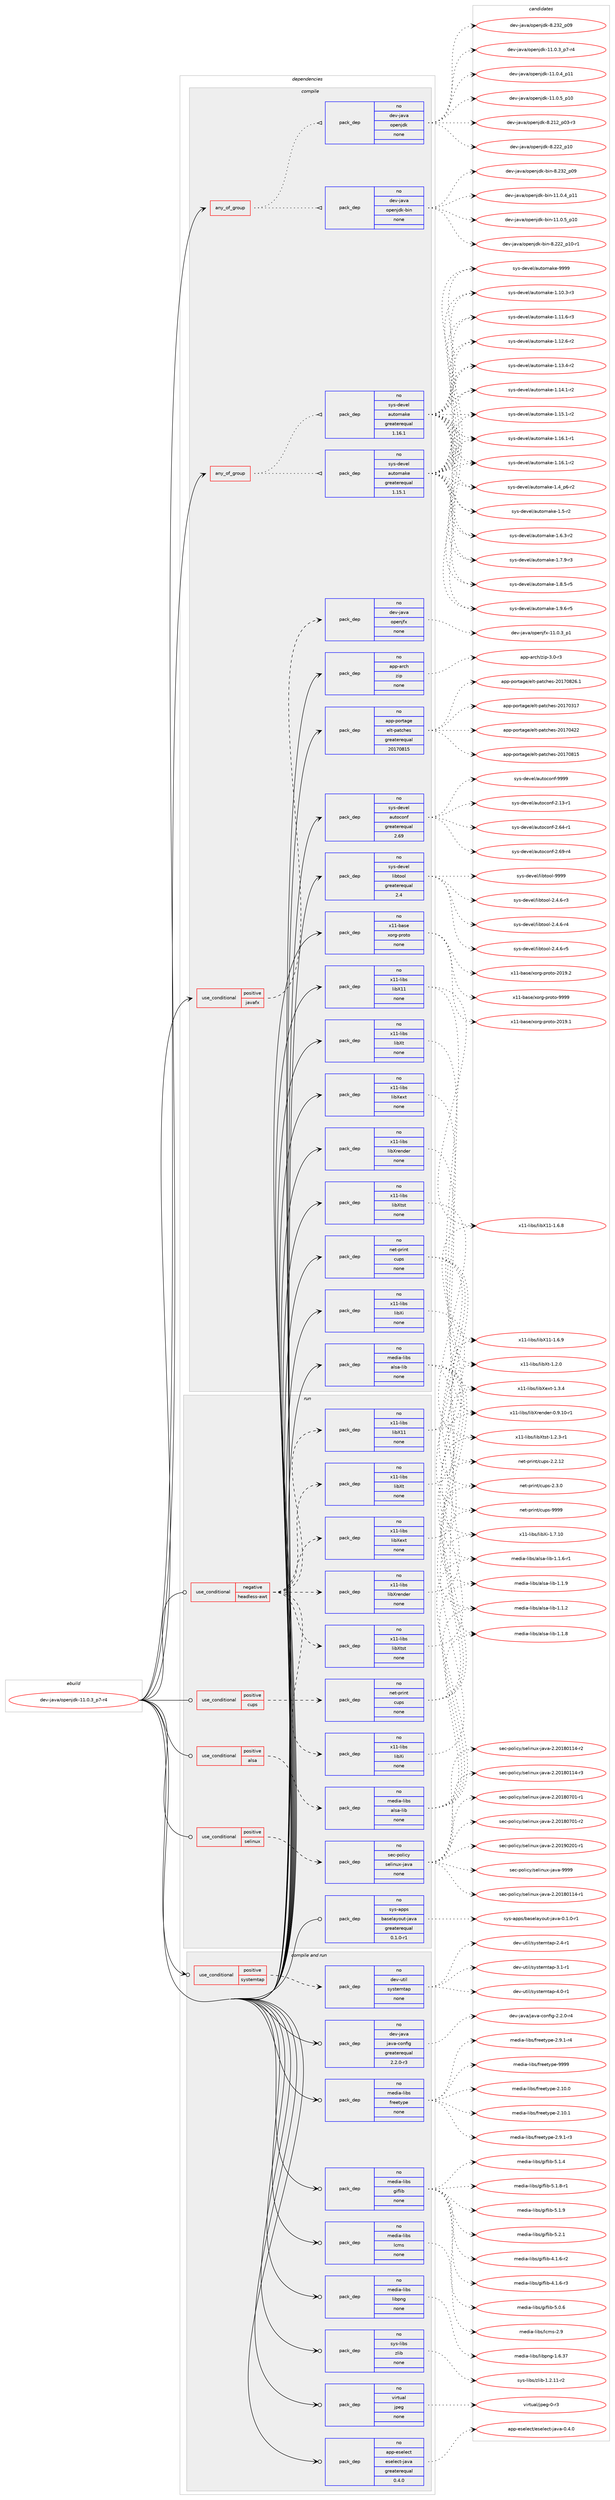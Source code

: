 digraph prolog {

# *************
# Graph options
# *************

newrank=true;
concentrate=true;
compound=true;
graph [rankdir=LR,fontname=Helvetica,fontsize=10,ranksep=1.5];#, ranksep=2.5, nodesep=0.2];
edge  [arrowhead=vee];
node  [fontname=Helvetica,fontsize=10];

# **********
# The ebuild
# **********

subgraph cluster_leftcol {
color=gray;
rank=same;
label=<<i>ebuild</i>>;
id [label="dev-java/openjdk-11.0.3_p7-r4", color=red, width=4, href="../dev-java/openjdk-11.0.3_p7-r4.svg"];
}

# ****************
# The dependencies
# ****************

subgraph cluster_midcol {
color=gray;
label=<<i>dependencies</i>>;
subgraph cluster_compile {
fillcolor="#eeeeee";
style=filled;
label=<<i>compile</i>>;
subgraph any10823 {
dependency555347 [label=<<TABLE BORDER="0" CELLBORDER="1" CELLSPACING="0" CELLPADDING="4"><TR><TD CELLPADDING="10">any_of_group</TD></TR></TABLE>>, shape=none, color=red];subgraph pack414927 {
dependency555348 [label=<<TABLE BORDER="0" CELLBORDER="1" CELLSPACING="0" CELLPADDING="4" WIDTH="220"><TR><TD ROWSPAN="6" CELLPADDING="30">pack_dep</TD></TR><TR><TD WIDTH="110">no</TD></TR><TR><TD>dev-java</TD></TR><TR><TD>openjdk-bin</TD></TR><TR><TD>none</TD></TR><TR><TD></TD></TR></TABLE>>, shape=none, color=blue];
}
dependency555347:e -> dependency555348:w [weight=20,style="dotted",arrowhead="oinv"];
subgraph pack414928 {
dependency555349 [label=<<TABLE BORDER="0" CELLBORDER="1" CELLSPACING="0" CELLPADDING="4" WIDTH="220"><TR><TD ROWSPAN="6" CELLPADDING="30">pack_dep</TD></TR><TR><TD WIDTH="110">no</TD></TR><TR><TD>dev-java</TD></TR><TR><TD>openjdk</TD></TR><TR><TD>none</TD></TR><TR><TD></TD></TR></TABLE>>, shape=none, color=blue];
}
dependency555347:e -> dependency555349:w [weight=20,style="dotted",arrowhead="oinv"];
}
id:e -> dependency555347:w [weight=20,style="solid",arrowhead="vee"];
subgraph any10824 {
dependency555350 [label=<<TABLE BORDER="0" CELLBORDER="1" CELLSPACING="0" CELLPADDING="4"><TR><TD CELLPADDING="10">any_of_group</TD></TR></TABLE>>, shape=none, color=red];subgraph pack414929 {
dependency555351 [label=<<TABLE BORDER="0" CELLBORDER="1" CELLSPACING="0" CELLPADDING="4" WIDTH="220"><TR><TD ROWSPAN="6" CELLPADDING="30">pack_dep</TD></TR><TR><TD WIDTH="110">no</TD></TR><TR><TD>sys-devel</TD></TR><TR><TD>automake</TD></TR><TR><TD>greaterequal</TD></TR><TR><TD>1.16.1</TD></TR></TABLE>>, shape=none, color=blue];
}
dependency555350:e -> dependency555351:w [weight=20,style="dotted",arrowhead="oinv"];
subgraph pack414930 {
dependency555352 [label=<<TABLE BORDER="0" CELLBORDER="1" CELLSPACING="0" CELLPADDING="4" WIDTH="220"><TR><TD ROWSPAN="6" CELLPADDING="30">pack_dep</TD></TR><TR><TD WIDTH="110">no</TD></TR><TR><TD>sys-devel</TD></TR><TR><TD>automake</TD></TR><TR><TD>greaterequal</TD></TR><TR><TD>1.15.1</TD></TR></TABLE>>, shape=none, color=blue];
}
dependency555350:e -> dependency555352:w [weight=20,style="dotted",arrowhead="oinv"];
}
id:e -> dependency555350:w [weight=20,style="solid",arrowhead="vee"];
subgraph cond129240 {
dependency555353 [label=<<TABLE BORDER="0" CELLBORDER="1" CELLSPACING="0" CELLPADDING="4"><TR><TD ROWSPAN="3" CELLPADDING="10">use_conditional</TD></TR><TR><TD>positive</TD></TR><TR><TD>javafx</TD></TR></TABLE>>, shape=none, color=red];
subgraph pack414931 {
dependency555354 [label=<<TABLE BORDER="0" CELLBORDER="1" CELLSPACING="0" CELLPADDING="4" WIDTH="220"><TR><TD ROWSPAN="6" CELLPADDING="30">pack_dep</TD></TR><TR><TD WIDTH="110">no</TD></TR><TR><TD>dev-java</TD></TR><TR><TD>openjfx</TD></TR><TR><TD>none</TD></TR><TR><TD></TD></TR></TABLE>>, shape=none, color=blue];
}
dependency555353:e -> dependency555354:w [weight=20,style="dashed",arrowhead="vee"];
}
id:e -> dependency555353:w [weight=20,style="solid",arrowhead="vee"];
subgraph pack414932 {
dependency555355 [label=<<TABLE BORDER="0" CELLBORDER="1" CELLSPACING="0" CELLPADDING="4" WIDTH="220"><TR><TD ROWSPAN="6" CELLPADDING="30">pack_dep</TD></TR><TR><TD WIDTH="110">no</TD></TR><TR><TD>app-arch</TD></TR><TR><TD>zip</TD></TR><TR><TD>none</TD></TR><TR><TD></TD></TR></TABLE>>, shape=none, color=blue];
}
id:e -> dependency555355:w [weight=20,style="solid",arrowhead="vee"];
subgraph pack414933 {
dependency555356 [label=<<TABLE BORDER="0" CELLBORDER="1" CELLSPACING="0" CELLPADDING="4" WIDTH="220"><TR><TD ROWSPAN="6" CELLPADDING="30">pack_dep</TD></TR><TR><TD WIDTH="110">no</TD></TR><TR><TD>app-portage</TD></TR><TR><TD>elt-patches</TD></TR><TR><TD>greaterequal</TD></TR><TR><TD>20170815</TD></TR></TABLE>>, shape=none, color=blue];
}
id:e -> dependency555356:w [weight=20,style="solid",arrowhead="vee"];
subgraph pack414934 {
dependency555357 [label=<<TABLE BORDER="0" CELLBORDER="1" CELLSPACING="0" CELLPADDING="4" WIDTH="220"><TR><TD ROWSPAN="6" CELLPADDING="30">pack_dep</TD></TR><TR><TD WIDTH="110">no</TD></TR><TR><TD>media-libs</TD></TR><TR><TD>alsa-lib</TD></TR><TR><TD>none</TD></TR><TR><TD></TD></TR></TABLE>>, shape=none, color=blue];
}
id:e -> dependency555357:w [weight=20,style="solid",arrowhead="vee"];
subgraph pack414935 {
dependency555358 [label=<<TABLE BORDER="0" CELLBORDER="1" CELLSPACING="0" CELLPADDING="4" WIDTH="220"><TR><TD ROWSPAN="6" CELLPADDING="30">pack_dep</TD></TR><TR><TD WIDTH="110">no</TD></TR><TR><TD>net-print</TD></TR><TR><TD>cups</TD></TR><TR><TD>none</TD></TR><TR><TD></TD></TR></TABLE>>, shape=none, color=blue];
}
id:e -> dependency555358:w [weight=20,style="solid",arrowhead="vee"];
subgraph pack414936 {
dependency555359 [label=<<TABLE BORDER="0" CELLBORDER="1" CELLSPACING="0" CELLPADDING="4" WIDTH="220"><TR><TD ROWSPAN="6" CELLPADDING="30">pack_dep</TD></TR><TR><TD WIDTH="110">no</TD></TR><TR><TD>sys-devel</TD></TR><TR><TD>autoconf</TD></TR><TR><TD>greaterequal</TD></TR><TR><TD>2.69</TD></TR></TABLE>>, shape=none, color=blue];
}
id:e -> dependency555359:w [weight=20,style="solid",arrowhead="vee"];
subgraph pack414937 {
dependency555360 [label=<<TABLE BORDER="0" CELLBORDER="1" CELLSPACING="0" CELLPADDING="4" WIDTH="220"><TR><TD ROWSPAN="6" CELLPADDING="30">pack_dep</TD></TR><TR><TD WIDTH="110">no</TD></TR><TR><TD>sys-devel</TD></TR><TR><TD>libtool</TD></TR><TR><TD>greaterequal</TD></TR><TR><TD>2.4</TD></TR></TABLE>>, shape=none, color=blue];
}
id:e -> dependency555360:w [weight=20,style="solid",arrowhead="vee"];
subgraph pack414938 {
dependency555361 [label=<<TABLE BORDER="0" CELLBORDER="1" CELLSPACING="0" CELLPADDING="4" WIDTH="220"><TR><TD ROWSPAN="6" CELLPADDING="30">pack_dep</TD></TR><TR><TD WIDTH="110">no</TD></TR><TR><TD>x11-base</TD></TR><TR><TD>xorg-proto</TD></TR><TR><TD>none</TD></TR><TR><TD></TD></TR></TABLE>>, shape=none, color=blue];
}
id:e -> dependency555361:w [weight=20,style="solid",arrowhead="vee"];
subgraph pack414939 {
dependency555362 [label=<<TABLE BORDER="0" CELLBORDER="1" CELLSPACING="0" CELLPADDING="4" WIDTH="220"><TR><TD ROWSPAN="6" CELLPADDING="30">pack_dep</TD></TR><TR><TD WIDTH="110">no</TD></TR><TR><TD>x11-libs</TD></TR><TR><TD>libX11</TD></TR><TR><TD>none</TD></TR><TR><TD></TD></TR></TABLE>>, shape=none, color=blue];
}
id:e -> dependency555362:w [weight=20,style="solid",arrowhead="vee"];
subgraph pack414940 {
dependency555363 [label=<<TABLE BORDER="0" CELLBORDER="1" CELLSPACING="0" CELLPADDING="4" WIDTH="220"><TR><TD ROWSPAN="6" CELLPADDING="30">pack_dep</TD></TR><TR><TD WIDTH="110">no</TD></TR><TR><TD>x11-libs</TD></TR><TR><TD>libXext</TD></TR><TR><TD>none</TD></TR><TR><TD></TD></TR></TABLE>>, shape=none, color=blue];
}
id:e -> dependency555363:w [weight=20,style="solid",arrowhead="vee"];
subgraph pack414941 {
dependency555364 [label=<<TABLE BORDER="0" CELLBORDER="1" CELLSPACING="0" CELLPADDING="4" WIDTH="220"><TR><TD ROWSPAN="6" CELLPADDING="30">pack_dep</TD></TR><TR><TD WIDTH="110">no</TD></TR><TR><TD>x11-libs</TD></TR><TR><TD>libXi</TD></TR><TR><TD>none</TD></TR><TR><TD></TD></TR></TABLE>>, shape=none, color=blue];
}
id:e -> dependency555364:w [weight=20,style="solid",arrowhead="vee"];
subgraph pack414942 {
dependency555365 [label=<<TABLE BORDER="0" CELLBORDER="1" CELLSPACING="0" CELLPADDING="4" WIDTH="220"><TR><TD ROWSPAN="6" CELLPADDING="30">pack_dep</TD></TR><TR><TD WIDTH="110">no</TD></TR><TR><TD>x11-libs</TD></TR><TR><TD>libXrender</TD></TR><TR><TD>none</TD></TR><TR><TD></TD></TR></TABLE>>, shape=none, color=blue];
}
id:e -> dependency555365:w [weight=20,style="solid",arrowhead="vee"];
subgraph pack414943 {
dependency555366 [label=<<TABLE BORDER="0" CELLBORDER="1" CELLSPACING="0" CELLPADDING="4" WIDTH="220"><TR><TD ROWSPAN="6" CELLPADDING="30">pack_dep</TD></TR><TR><TD WIDTH="110">no</TD></TR><TR><TD>x11-libs</TD></TR><TR><TD>libXt</TD></TR><TR><TD>none</TD></TR><TR><TD></TD></TR></TABLE>>, shape=none, color=blue];
}
id:e -> dependency555366:w [weight=20,style="solid",arrowhead="vee"];
subgraph pack414944 {
dependency555367 [label=<<TABLE BORDER="0" CELLBORDER="1" CELLSPACING="0" CELLPADDING="4" WIDTH="220"><TR><TD ROWSPAN="6" CELLPADDING="30">pack_dep</TD></TR><TR><TD WIDTH="110">no</TD></TR><TR><TD>x11-libs</TD></TR><TR><TD>libXtst</TD></TR><TR><TD>none</TD></TR><TR><TD></TD></TR></TABLE>>, shape=none, color=blue];
}
id:e -> dependency555367:w [weight=20,style="solid",arrowhead="vee"];
}
subgraph cluster_compileandrun {
fillcolor="#eeeeee";
style=filled;
label=<<i>compile and run</i>>;
subgraph cond129241 {
dependency555368 [label=<<TABLE BORDER="0" CELLBORDER="1" CELLSPACING="0" CELLPADDING="4"><TR><TD ROWSPAN="3" CELLPADDING="10">use_conditional</TD></TR><TR><TD>positive</TD></TR><TR><TD>systemtap</TD></TR></TABLE>>, shape=none, color=red];
subgraph pack414945 {
dependency555369 [label=<<TABLE BORDER="0" CELLBORDER="1" CELLSPACING="0" CELLPADDING="4" WIDTH="220"><TR><TD ROWSPAN="6" CELLPADDING="30">pack_dep</TD></TR><TR><TD WIDTH="110">no</TD></TR><TR><TD>dev-util</TD></TR><TR><TD>systemtap</TD></TR><TR><TD>none</TD></TR><TR><TD></TD></TR></TABLE>>, shape=none, color=blue];
}
dependency555368:e -> dependency555369:w [weight=20,style="dashed",arrowhead="vee"];
}
id:e -> dependency555368:w [weight=20,style="solid",arrowhead="odotvee"];
subgraph pack414946 {
dependency555370 [label=<<TABLE BORDER="0" CELLBORDER="1" CELLSPACING="0" CELLPADDING="4" WIDTH="220"><TR><TD ROWSPAN="6" CELLPADDING="30">pack_dep</TD></TR><TR><TD WIDTH="110">no</TD></TR><TR><TD>app-eselect</TD></TR><TR><TD>eselect-java</TD></TR><TR><TD>greaterequal</TD></TR><TR><TD>0.4.0</TD></TR></TABLE>>, shape=none, color=blue];
}
id:e -> dependency555370:w [weight=20,style="solid",arrowhead="odotvee"];
subgraph pack414947 {
dependency555371 [label=<<TABLE BORDER="0" CELLBORDER="1" CELLSPACING="0" CELLPADDING="4" WIDTH="220"><TR><TD ROWSPAN="6" CELLPADDING="30">pack_dep</TD></TR><TR><TD WIDTH="110">no</TD></TR><TR><TD>dev-java</TD></TR><TR><TD>java-config</TD></TR><TR><TD>greaterequal</TD></TR><TR><TD>2.2.0-r3</TD></TR></TABLE>>, shape=none, color=blue];
}
id:e -> dependency555371:w [weight=20,style="solid",arrowhead="odotvee"];
subgraph pack414948 {
dependency555372 [label=<<TABLE BORDER="0" CELLBORDER="1" CELLSPACING="0" CELLPADDING="4" WIDTH="220"><TR><TD ROWSPAN="6" CELLPADDING="30">pack_dep</TD></TR><TR><TD WIDTH="110">no</TD></TR><TR><TD>media-libs</TD></TR><TR><TD>freetype</TD></TR><TR><TD>none</TD></TR><TR><TD></TD></TR></TABLE>>, shape=none, color=blue];
}
id:e -> dependency555372:w [weight=20,style="solid",arrowhead="odotvee"];
subgraph pack414949 {
dependency555373 [label=<<TABLE BORDER="0" CELLBORDER="1" CELLSPACING="0" CELLPADDING="4" WIDTH="220"><TR><TD ROWSPAN="6" CELLPADDING="30">pack_dep</TD></TR><TR><TD WIDTH="110">no</TD></TR><TR><TD>media-libs</TD></TR><TR><TD>giflib</TD></TR><TR><TD>none</TD></TR><TR><TD></TD></TR></TABLE>>, shape=none, color=blue];
}
id:e -> dependency555373:w [weight=20,style="solid",arrowhead="odotvee"];
subgraph pack414950 {
dependency555374 [label=<<TABLE BORDER="0" CELLBORDER="1" CELLSPACING="0" CELLPADDING="4" WIDTH="220"><TR><TD ROWSPAN="6" CELLPADDING="30">pack_dep</TD></TR><TR><TD WIDTH="110">no</TD></TR><TR><TD>media-libs</TD></TR><TR><TD>lcms</TD></TR><TR><TD>none</TD></TR><TR><TD></TD></TR></TABLE>>, shape=none, color=blue];
}
id:e -> dependency555374:w [weight=20,style="solid",arrowhead="odotvee"];
subgraph pack414951 {
dependency555375 [label=<<TABLE BORDER="0" CELLBORDER="1" CELLSPACING="0" CELLPADDING="4" WIDTH="220"><TR><TD ROWSPAN="6" CELLPADDING="30">pack_dep</TD></TR><TR><TD WIDTH="110">no</TD></TR><TR><TD>media-libs</TD></TR><TR><TD>libpng</TD></TR><TR><TD>none</TD></TR><TR><TD></TD></TR></TABLE>>, shape=none, color=blue];
}
id:e -> dependency555375:w [weight=20,style="solid",arrowhead="odotvee"];
subgraph pack414952 {
dependency555376 [label=<<TABLE BORDER="0" CELLBORDER="1" CELLSPACING="0" CELLPADDING="4" WIDTH="220"><TR><TD ROWSPAN="6" CELLPADDING="30">pack_dep</TD></TR><TR><TD WIDTH="110">no</TD></TR><TR><TD>sys-libs</TD></TR><TR><TD>zlib</TD></TR><TR><TD>none</TD></TR><TR><TD></TD></TR></TABLE>>, shape=none, color=blue];
}
id:e -> dependency555376:w [weight=20,style="solid",arrowhead="odotvee"];
subgraph pack414953 {
dependency555377 [label=<<TABLE BORDER="0" CELLBORDER="1" CELLSPACING="0" CELLPADDING="4" WIDTH="220"><TR><TD ROWSPAN="6" CELLPADDING="30">pack_dep</TD></TR><TR><TD WIDTH="110">no</TD></TR><TR><TD>virtual</TD></TR><TR><TD>jpeg</TD></TR><TR><TD>none</TD></TR><TR><TD></TD></TR></TABLE>>, shape=none, color=blue];
}
id:e -> dependency555377:w [weight=20,style="solid",arrowhead="odotvee"];
}
subgraph cluster_run {
fillcolor="#eeeeee";
style=filled;
label=<<i>run</i>>;
subgraph cond129242 {
dependency555378 [label=<<TABLE BORDER="0" CELLBORDER="1" CELLSPACING="0" CELLPADDING="4"><TR><TD ROWSPAN="3" CELLPADDING="10">use_conditional</TD></TR><TR><TD>negative</TD></TR><TR><TD>headless-awt</TD></TR></TABLE>>, shape=none, color=red];
subgraph pack414954 {
dependency555379 [label=<<TABLE BORDER="0" CELLBORDER="1" CELLSPACING="0" CELLPADDING="4" WIDTH="220"><TR><TD ROWSPAN="6" CELLPADDING="30">pack_dep</TD></TR><TR><TD WIDTH="110">no</TD></TR><TR><TD>x11-libs</TD></TR><TR><TD>libX11</TD></TR><TR><TD>none</TD></TR><TR><TD></TD></TR></TABLE>>, shape=none, color=blue];
}
dependency555378:e -> dependency555379:w [weight=20,style="dashed",arrowhead="vee"];
subgraph pack414955 {
dependency555380 [label=<<TABLE BORDER="0" CELLBORDER="1" CELLSPACING="0" CELLPADDING="4" WIDTH="220"><TR><TD ROWSPAN="6" CELLPADDING="30">pack_dep</TD></TR><TR><TD WIDTH="110">no</TD></TR><TR><TD>x11-libs</TD></TR><TR><TD>libXext</TD></TR><TR><TD>none</TD></TR><TR><TD></TD></TR></TABLE>>, shape=none, color=blue];
}
dependency555378:e -> dependency555380:w [weight=20,style="dashed",arrowhead="vee"];
subgraph pack414956 {
dependency555381 [label=<<TABLE BORDER="0" CELLBORDER="1" CELLSPACING="0" CELLPADDING="4" WIDTH="220"><TR><TD ROWSPAN="6" CELLPADDING="30">pack_dep</TD></TR><TR><TD WIDTH="110">no</TD></TR><TR><TD>x11-libs</TD></TR><TR><TD>libXi</TD></TR><TR><TD>none</TD></TR><TR><TD></TD></TR></TABLE>>, shape=none, color=blue];
}
dependency555378:e -> dependency555381:w [weight=20,style="dashed",arrowhead="vee"];
subgraph pack414957 {
dependency555382 [label=<<TABLE BORDER="0" CELLBORDER="1" CELLSPACING="0" CELLPADDING="4" WIDTH="220"><TR><TD ROWSPAN="6" CELLPADDING="30">pack_dep</TD></TR><TR><TD WIDTH="110">no</TD></TR><TR><TD>x11-libs</TD></TR><TR><TD>libXrender</TD></TR><TR><TD>none</TD></TR><TR><TD></TD></TR></TABLE>>, shape=none, color=blue];
}
dependency555378:e -> dependency555382:w [weight=20,style="dashed",arrowhead="vee"];
subgraph pack414958 {
dependency555383 [label=<<TABLE BORDER="0" CELLBORDER="1" CELLSPACING="0" CELLPADDING="4" WIDTH="220"><TR><TD ROWSPAN="6" CELLPADDING="30">pack_dep</TD></TR><TR><TD WIDTH="110">no</TD></TR><TR><TD>x11-libs</TD></TR><TR><TD>libXt</TD></TR><TR><TD>none</TD></TR><TR><TD></TD></TR></TABLE>>, shape=none, color=blue];
}
dependency555378:e -> dependency555383:w [weight=20,style="dashed",arrowhead="vee"];
subgraph pack414959 {
dependency555384 [label=<<TABLE BORDER="0" CELLBORDER="1" CELLSPACING="0" CELLPADDING="4" WIDTH="220"><TR><TD ROWSPAN="6" CELLPADDING="30">pack_dep</TD></TR><TR><TD WIDTH="110">no</TD></TR><TR><TD>x11-libs</TD></TR><TR><TD>libXtst</TD></TR><TR><TD>none</TD></TR><TR><TD></TD></TR></TABLE>>, shape=none, color=blue];
}
dependency555378:e -> dependency555384:w [weight=20,style="dashed",arrowhead="vee"];
}
id:e -> dependency555378:w [weight=20,style="solid",arrowhead="odot"];
subgraph cond129243 {
dependency555385 [label=<<TABLE BORDER="0" CELLBORDER="1" CELLSPACING="0" CELLPADDING="4"><TR><TD ROWSPAN="3" CELLPADDING="10">use_conditional</TD></TR><TR><TD>positive</TD></TR><TR><TD>alsa</TD></TR></TABLE>>, shape=none, color=red];
subgraph pack414960 {
dependency555386 [label=<<TABLE BORDER="0" CELLBORDER="1" CELLSPACING="0" CELLPADDING="4" WIDTH="220"><TR><TD ROWSPAN="6" CELLPADDING="30">pack_dep</TD></TR><TR><TD WIDTH="110">no</TD></TR><TR><TD>media-libs</TD></TR><TR><TD>alsa-lib</TD></TR><TR><TD>none</TD></TR><TR><TD></TD></TR></TABLE>>, shape=none, color=blue];
}
dependency555385:e -> dependency555386:w [weight=20,style="dashed",arrowhead="vee"];
}
id:e -> dependency555385:w [weight=20,style="solid",arrowhead="odot"];
subgraph cond129244 {
dependency555387 [label=<<TABLE BORDER="0" CELLBORDER="1" CELLSPACING="0" CELLPADDING="4"><TR><TD ROWSPAN="3" CELLPADDING="10">use_conditional</TD></TR><TR><TD>positive</TD></TR><TR><TD>cups</TD></TR></TABLE>>, shape=none, color=red];
subgraph pack414961 {
dependency555388 [label=<<TABLE BORDER="0" CELLBORDER="1" CELLSPACING="0" CELLPADDING="4" WIDTH="220"><TR><TD ROWSPAN="6" CELLPADDING="30">pack_dep</TD></TR><TR><TD WIDTH="110">no</TD></TR><TR><TD>net-print</TD></TR><TR><TD>cups</TD></TR><TR><TD>none</TD></TR><TR><TD></TD></TR></TABLE>>, shape=none, color=blue];
}
dependency555387:e -> dependency555388:w [weight=20,style="dashed",arrowhead="vee"];
}
id:e -> dependency555387:w [weight=20,style="solid",arrowhead="odot"];
subgraph cond129245 {
dependency555389 [label=<<TABLE BORDER="0" CELLBORDER="1" CELLSPACING="0" CELLPADDING="4"><TR><TD ROWSPAN="3" CELLPADDING="10">use_conditional</TD></TR><TR><TD>positive</TD></TR><TR><TD>selinux</TD></TR></TABLE>>, shape=none, color=red];
subgraph pack414962 {
dependency555390 [label=<<TABLE BORDER="0" CELLBORDER="1" CELLSPACING="0" CELLPADDING="4" WIDTH="220"><TR><TD ROWSPAN="6" CELLPADDING="30">pack_dep</TD></TR><TR><TD WIDTH="110">no</TD></TR><TR><TD>sec-policy</TD></TR><TR><TD>selinux-java</TD></TR><TR><TD>none</TD></TR><TR><TD></TD></TR></TABLE>>, shape=none, color=blue];
}
dependency555389:e -> dependency555390:w [weight=20,style="dashed",arrowhead="vee"];
}
id:e -> dependency555389:w [weight=20,style="solid",arrowhead="odot"];
subgraph pack414963 {
dependency555391 [label=<<TABLE BORDER="0" CELLBORDER="1" CELLSPACING="0" CELLPADDING="4" WIDTH="220"><TR><TD ROWSPAN="6" CELLPADDING="30">pack_dep</TD></TR><TR><TD WIDTH="110">no</TD></TR><TR><TD>sys-apps</TD></TR><TR><TD>baselayout-java</TD></TR><TR><TD>greaterequal</TD></TR><TR><TD>0.1.0-r1</TD></TR></TABLE>>, shape=none, color=blue];
}
id:e -> dependency555391:w [weight=20,style="solid",arrowhead="odot"];
}
}

# **************
# The candidates
# **************

subgraph cluster_choices {
rank=same;
color=gray;
label=<<i>candidates</i>>;

subgraph choice414927 {
color=black;
nodesep=1;
choice10010111845106971189747111112101110106100107459810511045494946484652951124949 [label="dev-java/openjdk-bin-11.0.4_p11", color=red, width=4,href="../dev-java/openjdk-bin-11.0.4_p11.svg"];
choice10010111845106971189747111112101110106100107459810511045494946484653951124948 [label="dev-java/openjdk-bin-11.0.5_p10", color=red, width=4,href="../dev-java/openjdk-bin-11.0.5_p10.svg"];
choice1001011184510697118974711111210111010610010745981051104556465050509511249484511449 [label="dev-java/openjdk-bin-8.222_p10-r1", color=red, width=4,href="../dev-java/openjdk-bin-8.222_p10-r1.svg"];
choice100101118451069711897471111121011101061001074598105110455646505150951124857 [label="dev-java/openjdk-bin-8.232_p09", color=red, width=4,href="../dev-java/openjdk-bin-8.232_p09.svg"];
dependency555348:e -> choice10010111845106971189747111112101110106100107459810511045494946484652951124949:w [style=dotted,weight="100"];
dependency555348:e -> choice10010111845106971189747111112101110106100107459810511045494946484653951124948:w [style=dotted,weight="100"];
dependency555348:e -> choice1001011184510697118974711111210111010610010745981051104556465050509511249484511449:w [style=dotted,weight="100"];
dependency555348:e -> choice100101118451069711897471111121011101061001074598105110455646505150951124857:w [style=dotted,weight="100"];
}
subgraph choice414928 {
color=black;
nodesep=1;
choice100101118451069711897471111121011101061001074549494648465195112554511452 [label="dev-java/openjdk-11.0.3_p7-r4", color=red, width=4,href="../dev-java/openjdk-11.0.3_p7-r4.svg"];
choice1001011184510697118974711111210111010610010745494946484652951124949 [label="dev-java/openjdk-11.0.4_p11", color=red, width=4,href="../dev-java/openjdk-11.0.4_p11.svg"];
choice1001011184510697118974711111210111010610010745494946484653951124948 [label="dev-java/openjdk-11.0.5_p10", color=red, width=4,href="../dev-java/openjdk-11.0.5_p10.svg"];
choice100101118451069711897471111121011101061001074556465049509511248514511451 [label="dev-java/openjdk-8.212_p03-r3", color=red, width=4,href="../dev-java/openjdk-8.212_p03-r3.svg"];
choice10010111845106971189747111112101110106100107455646505050951124948 [label="dev-java/openjdk-8.222_p10", color=red, width=4,href="../dev-java/openjdk-8.222_p10.svg"];
choice10010111845106971189747111112101110106100107455646505150951124857 [label="dev-java/openjdk-8.232_p09", color=red, width=4,href="../dev-java/openjdk-8.232_p09.svg"];
dependency555349:e -> choice100101118451069711897471111121011101061001074549494648465195112554511452:w [style=dotted,weight="100"];
dependency555349:e -> choice1001011184510697118974711111210111010610010745494946484652951124949:w [style=dotted,weight="100"];
dependency555349:e -> choice1001011184510697118974711111210111010610010745494946484653951124948:w [style=dotted,weight="100"];
dependency555349:e -> choice100101118451069711897471111121011101061001074556465049509511248514511451:w [style=dotted,weight="100"];
dependency555349:e -> choice10010111845106971189747111112101110106100107455646505050951124948:w [style=dotted,weight="100"];
dependency555349:e -> choice10010111845106971189747111112101110106100107455646505150951124857:w [style=dotted,weight="100"];
}
subgraph choice414929 {
color=black;
nodesep=1;
choice11512111545100101118101108479711711611110997107101454946494846514511451 [label="sys-devel/automake-1.10.3-r3", color=red, width=4,href="../sys-devel/automake-1.10.3-r3.svg"];
choice11512111545100101118101108479711711611110997107101454946494946544511451 [label="sys-devel/automake-1.11.6-r3", color=red, width=4,href="../sys-devel/automake-1.11.6-r3.svg"];
choice11512111545100101118101108479711711611110997107101454946495046544511450 [label="sys-devel/automake-1.12.6-r2", color=red, width=4,href="../sys-devel/automake-1.12.6-r2.svg"];
choice11512111545100101118101108479711711611110997107101454946495146524511450 [label="sys-devel/automake-1.13.4-r2", color=red, width=4,href="../sys-devel/automake-1.13.4-r2.svg"];
choice11512111545100101118101108479711711611110997107101454946495246494511450 [label="sys-devel/automake-1.14.1-r2", color=red, width=4,href="../sys-devel/automake-1.14.1-r2.svg"];
choice11512111545100101118101108479711711611110997107101454946495346494511450 [label="sys-devel/automake-1.15.1-r2", color=red, width=4,href="../sys-devel/automake-1.15.1-r2.svg"];
choice11512111545100101118101108479711711611110997107101454946495446494511449 [label="sys-devel/automake-1.16.1-r1", color=red, width=4,href="../sys-devel/automake-1.16.1-r1.svg"];
choice11512111545100101118101108479711711611110997107101454946495446494511450 [label="sys-devel/automake-1.16.1-r2", color=red, width=4,href="../sys-devel/automake-1.16.1-r2.svg"];
choice115121115451001011181011084797117116111109971071014549465295112544511450 [label="sys-devel/automake-1.4_p6-r2", color=red, width=4,href="../sys-devel/automake-1.4_p6-r2.svg"];
choice11512111545100101118101108479711711611110997107101454946534511450 [label="sys-devel/automake-1.5-r2", color=red, width=4,href="../sys-devel/automake-1.5-r2.svg"];
choice115121115451001011181011084797117116111109971071014549465446514511450 [label="sys-devel/automake-1.6.3-r2", color=red, width=4,href="../sys-devel/automake-1.6.3-r2.svg"];
choice115121115451001011181011084797117116111109971071014549465546574511451 [label="sys-devel/automake-1.7.9-r3", color=red, width=4,href="../sys-devel/automake-1.7.9-r3.svg"];
choice115121115451001011181011084797117116111109971071014549465646534511453 [label="sys-devel/automake-1.8.5-r5", color=red, width=4,href="../sys-devel/automake-1.8.5-r5.svg"];
choice115121115451001011181011084797117116111109971071014549465746544511453 [label="sys-devel/automake-1.9.6-r5", color=red, width=4,href="../sys-devel/automake-1.9.6-r5.svg"];
choice115121115451001011181011084797117116111109971071014557575757 [label="sys-devel/automake-9999", color=red, width=4,href="../sys-devel/automake-9999.svg"];
dependency555351:e -> choice11512111545100101118101108479711711611110997107101454946494846514511451:w [style=dotted,weight="100"];
dependency555351:e -> choice11512111545100101118101108479711711611110997107101454946494946544511451:w [style=dotted,weight="100"];
dependency555351:e -> choice11512111545100101118101108479711711611110997107101454946495046544511450:w [style=dotted,weight="100"];
dependency555351:e -> choice11512111545100101118101108479711711611110997107101454946495146524511450:w [style=dotted,weight="100"];
dependency555351:e -> choice11512111545100101118101108479711711611110997107101454946495246494511450:w [style=dotted,weight="100"];
dependency555351:e -> choice11512111545100101118101108479711711611110997107101454946495346494511450:w [style=dotted,weight="100"];
dependency555351:e -> choice11512111545100101118101108479711711611110997107101454946495446494511449:w [style=dotted,weight="100"];
dependency555351:e -> choice11512111545100101118101108479711711611110997107101454946495446494511450:w [style=dotted,weight="100"];
dependency555351:e -> choice115121115451001011181011084797117116111109971071014549465295112544511450:w [style=dotted,weight="100"];
dependency555351:e -> choice11512111545100101118101108479711711611110997107101454946534511450:w [style=dotted,weight="100"];
dependency555351:e -> choice115121115451001011181011084797117116111109971071014549465446514511450:w [style=dotted,weight="100"];
dependency555351:e -> choice115121115451001011181011084797117116111109971071014549465546574511451:w [style=dotted,weight="100"];
dependency555351:e -> choice115121115451001011181011084797117116111109971071014549465646534511453:w [style=dotted,weight="100"];
dependency555351:e -> choice115121115451001011181011084797117116111109971071014549465746544511453:w [style=dotted,weight="100"];
dependency555351:e -> choice115121115451001011181011084797117116111109971071014557575757:w [style=dotted,weight="100"];
}
subgraph choice414930 {
color=black;
nodesep=1;
choice11512111545100101118101108479711711611110997107101454946494846514511451 [label="sys-devel/automake-1.10.3-r3", color=red, width=4,href="../sys-devel/automake-1.10.3-r3.svg"];
choice11512111545100101118101108479711711611110997107101454946494946544511451 [label="sys-devel/automake-1.11.6-r3", color=red, width=4,href="../sys-devel/automake-1.11.6-r3.svg"];
choice11512111545100101118101108479711711611110997107101454946495046544511450 [label="sys-devel/automake-1.12.6-r2", color=red, width=4,href="../sys-devel/automake-1.12.6-r2.svg"];
choice11512111545100101118101108479711711611110997107101454946495146524511450 [label="sys-devel/automake-1.13.4-r2", color=red, width=4,href="../sys-devel/automake-1.13.4-r2.svg"];
choice11512111545100101118101108479711711611110997107101454946495246494511450 [label="sys-devel/automake-1.14.1-r2", color=red, width=4,href="../sys-devel/automake-1.14.1-r2.svg"];
choice11512111545100101118101108479711711611110997107101454946495346494511450 [label="sys-devel/automake-1.15.1-r2", color=red, width=4,href="../sys-devel/automake-1.15.1-r2.svg"];
choice11512111545100101118101108479711711611110997107101454946495446494511449 [label="sys-devel/automake-1.16.1-r1", color=red, width=4,href="../sys-devel/automake-1.16.1-r1.svg"];
choice11512111545100101118101108479711711611110997107101454946495446494511450 [label="sys-devel/automake-1.16.1-r2", color=red, width=4,href="../sys-devel/automake-1.16.1-r2.svg"];
choice115121115451001011181011084797117116111109971071014549465295112544511450 [label="sys-devel/automake-1.4_p6-r2", color=red, width=4,href="../sys-devel/automake-1.4_p6-r2.svg"];
choice11512111545100101118101108479711711611110997107101454946534511450 [label="sys-devel/automake-1.5-r2", color=red, width=4,href="../sys-devel/automake-1.5-r2.svg"];
choice115121115451001011181011084797117116111109971071014549465446514511450 [label="sys-devel/automake-1.6.3-r2", color=red, width=4,href="../sys-devel/automake-1.6.3-r2.svg"];
choice115121115451001011181011084797117116111109971071014549465546574511451 [label="sys-devel/automake-1.7.9-r3", color=red, width=4,href="../sys-devel/automake-1.7.9-r3.svg"];
choice115121115451001011181011084797117116111109971071014549465646534511453 [label="sys-devel/automake-1.8.5-r5", color=red, width=4,href="../sys-devel/automake-1.8.5-r5.svg"];
choice115121115451001011181011084797117116111109971071014549465746544511453 [label="sys-devel/automake-1.9.6-r5", color=red, width=4,href="../sys-devel/automake-1.9.6-r5.svg"];
choice115121115451001011181011084797117116111109971071014557575757 [label="sys-devel/automake-9999", color=red, width=4,href="../sys-devel/automake-9999.svg"];
dependency555352:e -> choice11512111545100101118101108479711711611110997107101454946494846514511451:w [style=dotted,weight="100"];
dependency555352:e -> choice11512111545100101118101108479711711611110997107101454946494946544511451:w [style=dotted,weight="100"];
dependency555352:e -> choice11512111545100101118101108479711711611110997107101454946495046544511450:w [style=dotted,weight="100"];
dependency555352:e -> choice11512111545100101118101108479711711611110997107101454946495146524511450:w [style=dotted,weight="100"];
dependency555352:e -> choice11512111545100101118101108479711711611110997107101454946495246494511450:w [style=dotted,weight="100"];
dependency555352:e -> choice11512111545100101118101108479711711611110997107101454946495346494511450:w [style=dotted,weight="100"];
dependency555352:e -> choice11512111545100101118101108479711711611110997107101454946495446494511449:w [style=dotted,weight="100"];
dependency555352:e -> choice11512111545100101118101108479711711611110997107101454946495446494511450:w [style=dotted,weight="100"];
dependency555352:e -> choice115121115451001011181011084797117116111109971071014549465295112544511450:w [style=dotted,weight="100"];
dependency555352:e -> choice11512111545100101118101108479711711611110997107101454946534511450:w [style=dotted,weight="100"];
dependency555352:e -> choice115121115451001011181011084797117116111109971071014549465446514511450:w [style=dotted,weight="100"];
dependency555352:e -> choice115121115451001011181011084797117116111109971071014549465546574511451:w [style=dotted,weight="100"];
dependency555352:e -> choice115121115451001011181011084797117116111109971071014549465646534511453:w [style=dotted,weight="100"];
dependency555352:e -> choice115121115451001011181011084797117116111109971071014549465746544511453:w [style=dotted,weight="100"];
dependency555352:e -> choice115121115451001011181011084797117116111109971071014557575757:w [style=dotted,weight="100"];
}
subgraph choice414931 {
color=black;
nodesep=1;
choice10010111845106971189747111112101110106102120454949464846519511249 [label="dev-java/openjfx-11.0.3_p1", color=red, width=4,href="../dev-java/openjfx-11.0.3_p1.svg"];
dependency555354:e -> choice10010111845106971189747111112101110106102120454949464846519511249:w [style=dotted,weight="100"];
}
subgraph choice414932 {
color=black;
nodesep=1;
choice9711211245971149910447122105112455146484511451 [label="app-arch/zip-3.0-r3", color=red, width=4,href="../app-arch/zip-3.0-r3.svg"];
dependency555355:e -> choice9711211245971149910447122105112455146484511451:w [style=dotted,weight="100"];
}
subgraph choice414933 {
color=black;
nodesep=1;
choice97112112451121111141169710310147101108116451129711699104101115455048495548514955 [label="app-portage/elt-patches-20170317", color=red, width=4,href="../app-portage/elt-patches-20170317.svg"];
choice97112112451121111141169710310147101108116451129711699104101115455048495548525050 [label="app-portage/elt-patches-20170422", color=red, width=4,href="../app-portage/elt-patches-20170422.svg"];
choice97112112451121111141169710310147101108116451129711699104101115455048495548564953 [label="app-portage/elt-patches-20170815", color=red, width=4,href="../app-portage/elt-patches-20170815.svg"];
choice971121124511211111411697103101471011081164511297116991041011154550484955485650544649 [label="app-portage/elt-patches-20170826.1", color=red, width=4,href="../app-portage/elt-patches-20170826.1.svg"];
dependency555356:e -> choice97112112451121111141169710310147101108116451129711699104101115455048495548514955:w [style=dotted,weight="100"];
dependency555356:e -> choice97112112451121111141169710310147101108116451129711699104101115455048495548525050:w [style=dotted,weight="100"];
dependency555356:e -> choice97112112451121111141169710310147101108116451129711699104101115455048495548564953:w [style=dotted,weight="100"];
dependency555356:e -> choice971121124511211111411697103101471011081164511297116991041011154550484955485650544649:w [style=dotted,weight="100"];
}
subgraph choice414934 {
color=black;
nodesep=1;
choice1091011001059745108105981154797108115974510810598454946494650 [label="media-libs/alsa-lib-1.1.2", color=red, width=4,href="../media-libs/alsa-lib-1.1.2.svg"];
choice10910110010597451081059811547971081159745108105984549464946544511449 [label="media-libs/alsa-lib-1.1.6-r1", color=red, width=4,href="../media-libs/alsa-lib-1.1.6-r1.svg"];
choice1091011001059745108105981154797108115974510810598454946494656 [label="media-libs/alsa-lib-1.1.8", color=red, width=4,href="../media-libs/alsa-lib-1.1.8.svg"];
choice1091011001059745108105981154797108115974510810598454946494657 [label="media-libs/alsa-lib-1.1.9", color=red, width=4,href="../media-libs/alsa-lib-1.1.9.svg"];
dependency555357:e -> choice1091011001059745108105981154797108115974510810598454946494650:w [style=dotted,weight="100"];
dependency555357:e -> choice10910110010597451081059811547971081159745108105984549464946544511449:w [style=dotted,weight="100"];
dependency555357:e -> choice1091011001059745108105981154797108115974510810598454946494656:w [style=dotted,weight="100"];
dependency555357:e -> choice1091011001059745108105981154797108115974510810598454946494657:w [style=dotted,weight="100"];
}
subgraph choice414935 {
color=black;
nodesep=1;
choice11010111645112114105110116479911711211545504650464950 [label="net-print/cups-2.2.12", color=red, width=4,href="../net-print/cups-2.2.12.svg"];
choice110101116451121141051101164799117112115455046514648 [label="net-print/cups-2.3.0", color=red, width=4,href="../net-print/cups-2.3.0.svg"];
choice1101011164511211410511011647991171121154557575757 [label="net-print/cups-9999", color=red, width=4,href="../net-print/cups-9999.svg"];
dependency555358:e -> choice11010111645112114105110116479911711211545504650464950:w [style=dotted,weight="100"];
dependency555358:e -> choice110101116451121141051101164799117112115455046514648:w [style=dotted,weight="100"];
dependency555358:e -> choice1101011164511211410511011647991171121154557575757:w [style=dotted,weight="100"];
}
subgraph choice414936 {
color=black;
nodesep=1;
choice1151211154510010111810110847971171161119911111010245504649514511449 [label="sys-devel/autoconf-2.13-r1", color=red, width=4,href="../sys-devel/autoconf-2.13-r1.svg"];
choice1151211154510010111810110847971171161119911111010245504654524511449 [label="sys-devel/autoconf-2.64-r1", color=red, width=4,href="../sys-devel/autoconf-2.64-r1.svg"];
choice1151211154510010111810110847971171161119911111010245504654574511452 [label="sys-devel/autoconf-2.69-r4", color=red, width=4,href="../sys-devel/autoconf-2.69-r4.svg"];
choice115121115451001011181011084797117116111991111101024557575757 [label="sys-devel/autoconf-9999", color=red, width=4,href="../sys-devel/autoconf-9999.svg"];
dependency555359:e -> choice1151211154510010111810110847971171161119911111010245504649514511449:w [style=dotted,weight="100"];
dependency555359:e -> choice1151211154510010111810110847971171161119911111010245504654524511449:w [style=dotted,weight="100"];
dependency555359:e -> choice1151211154510010111810110847971171161119911111010245504654574511452:w [style=dotted,weight="100"];
dependency555359:e -> choice115121115451001011181011084797117116111991111101024557575757:w [style=dotted,weight="100"];
}
subgraph choice414937 {
color=black;
nodesep=1;
choice1151211154510010111810110847108105981161111111084550465246544511451 [label="sys-devel/libtool-2.4.6-r3", color=red, width=4,href="../sys-devel/libtool-2.4.6-r3.svg"];
choice1151211154510010111810110847108105981161111111084550465246544511452 [label="sys-devel/libtool-2.4.6-r4", color=red, width=4,href="../sys-devel/libtool-2.4.6-r4.svg"];
choice1151211154510010111810110847108105981161111111084550465246544511453 [label="sys-devel/libtool-2.4.6-r5", color=red, width=4,href="../sys-devel/libtool-2.4.6-r5.svg"];
choice1151211154510010111810110847108105981161111111084557575757 [label="sys-devel/libtool-9999", color=red, width=4,href="../sys-devel/libtool-9999.svg"];
dependency555360:e -> choice1151211154510010111810110847108105981161111111084550465246544511451:w [style=dotted,weight="100"];
dependency555360:e -> choice1151211154510010111810110847108105981161111111084550465246544511452:w [style=dotted,weight="100"];
dependency555360:e -> choice1151211154510010111810110847108105981161111111084550465246544511453:w [style=dotted,weight="100"];
dependency555360:e -> choice1151211154510010111810110847108105981161111111084557575757:w [style=dotted,weight="100"];
}
subgraph choice414938 {
color=black;
nodesep=1;
choice1204949459897115101471201111141034511211411111611145504849574649 [label="x11-base/xorg-proto-2019.1", color=red, width=4,href="../x11-base/xorg-proto-2019.1.svg"];
choice1204949459897115101471201111141034511211411111611145504849574650 [label="x11-base/xorg-proto-2019.2", color=red, width=4,href="../x11-base/xorg-proto-2019.2.svg"];
choice120494945989711510147120111114103451121141111161114557575757 [label="x11-base/xorg-proto-9999", color=red, width=4,href="../x11-base/xorg-proto-9999.svg"];
dependency555361:e -> choice1204949459897115101471201111141034511211411111611145504849574649:w [style=dotted,weight="100"];
dependency555361:e -> choice1204949459897115101471201111141034511211411111611145504849574650:w [style=dotted,weight="100"];
dependency555361:e -> choice120494945989711510147120111114103451121141111161114557575757:w [style=dotted,weight="100"];
}
subgraph choice414939 {
color=black;
nodesep=1;
choice120494945108105981154710810598884949454946544656 [label="x11-libs/libX11-1.6.8", color=red, width=4,href="../x11-libs/libX11-1.6.8.svg"];
choice120494945108105981154710810598884949454946544657 [label="x11-libs/libX11-1.6.9", color=red, width=4,href="../x11-libs/libX11-1.6.9.svg"];
dependency555362:e -> choice120494945108105981154710810598884949454946544656:w [style=dotted,weight="100"];
dependency555362:e -> choice120494945108105981154710810598884949454946544657:w [style=dotted,weight="100"];
}
subgraph choice414940 {
color=black;
nodesep=1;
choice12049494510810598115471081059888101120116454946514652 [label="x11-libs/libXext-1.3.4", color=red, width=4,href="../x11-libs/libXext-1.3.4.svg"];
dependency555363:e -> choice12049494510810598115471081059888101120116454946514652:w [style=dotted,weight="100"];
}
subgraph choice414941 {
color=black;
nodesep=1;
choice1204949451081059811547108105988810545494655464948 [label="x11-libs/libXi-1.7.10", color=red, width=4,href="../x11-libs/libXi-1.7.10.svg"];
dependency555364:e -> choice1204949451081059811547108105988810545494655464948:w [style=dotted,weight="100"];
}
subgraph choice414942 {
color=black;
nodesep=1;
choice12049494510810598115471081059888114101110100101114454846574649484511449 [label="x11-libs/libXrender-0.9.10-r1", color=red, width=4,href="../x11-libs/libXrender-0.9.10-r1.svg"];
dependency555365:e -> choice12049494510810598115471081059888114101110100101114454846574649484511449:w [style=dotted,weight="100"];
}
subgraph choice414943 {
color=black;
nodesep=1;
choice12049494510810598115471081059888116454946504648 [label="x11-libs/libXt-1.2.0", color=red, width=4,href="../x11-libs/libXt-1.2.0.svg"];
dependency555366:e -> choice12049494510810598115471081059888116454946504648:w [style=dotted,weight="100"];
}
subgraph choice414944 {
color=black;
nodesep=1;
choice120494945108105981154710810598881161151164549465046514511449 [label="x11-libs/libXtst-1.2.3-r1", color=red, width=4,href="../x11-libs/libXtst-1.2.3-r1.svg"];
dependency555367:e -> choice120494945108105981154710810598881161151164549465046514511449:w [style=dotted,weight="100"];
}
subgraph choice414945 {
color=black;
nodesep=1;
choice100101118451171161051084711512111511610110911697112455046524511449 [label="dev-util/systemtap-2.4-r1", color=red, width=4,href="../dev-util/systemtap-2.4-r1.svg"];
choice100101118451171161051084711512111511610110911697112455146494511449 [label="dev-util/systemtap-3.1-r1", color=red, width=4,href="../dev-util/systemtap-3.1-r1.svg"];
choice100101118451171161051084711512111511610110911697112455246484511449 [label="dev-util/systemtap-4.0-r1", color=red, width=4,href="../dev-util/systemtap-4.0-r1.svg"];
dependency555369:e -> choice100101118451171161051084711512111511610110911697112455046524511449:w [style=dotted,weight="100"];
dependency555369:e -> choice100101118451171161051084711512111511610110911697112455146494511449:w [style=dotted,weight="100"];
dependency555369:e -> choice100101118451171161051084711512111511610110911697112455246484511449:w [style=dotted,weight="100"];
}
subgraph choice414946 {
color=black;
nodesep=1;
choice9711211245101115101108101991164710111510110810199116451069711897454846524648 [label="app-eselect/eselect-java-0.4.0", color=red, width=4,href="../app-eselect/eselect-java-0.4.0.svg"];
dependency555370:e -> choice9711211245101115101108101991164710111510110810199116451069711897454846524648:w [style=dotted,weight="100"];
}
subgraph choice414947 {
color=black;
nodesep=1;
choice10010111845106971189747106971189745991111101021051034550465046484511452 [label="dev-java/java-config-2.2.0-r4", color=red, width=4,href="../dev-java/java-config-2.2.0-r4.svg"];
dependency555371:e -> choice10010111845106971189747106971189745991111101021051034550465046484511452:w [style=dotted,weight="100"];
}
subgraph choice414948 {
color=black;
nodesep=1;
choice1091011001059745108105981154710211410110111612111210145504649484648 [label="media-libs/freetype-2.10.0", color=red, width=4,href="../media-libs/freetype-2.10.0.svg"];
choice1091011001059745108105981154710211410110111612111210145504649484649 [label="media-libs/freetype-2.10.1", color=red, width=4,href="../media-libs/freetype-2.10.1.svg"];
choice109101100105974510810598115471021141011011161211121014550465746494511451 [label="media-libs/freetype-2.9.1-r3", color=red, width=4,href="../media-libs/freetype-2.9.1-r3.svg"];
choice109101100105974510810598115471021141011011161211121014550465746494511452 [label="media-libs/freetype-2.9.1-r4", color=red, width=4,href="../media-libs/freetype-2.9.1-r4.svg"];
choice109101100105974510810598115471021141011011161211121014557575757 [label="media-libs/freetype-9999", color=red, width=4,href="../media-libs/freetype-9999.svg"];
dependency555372:e -> choice1091011001059745108105981154710211410110111612111210145504649484648:w [style=dotted,weight="100"];
dependency555372:e -> choice1091011001059745108105981154710211410110111612111210145504649484649:w [style=dotted,weight="100"];
dependency555372:e -> choice109101100105974510810598115471021141011011161211121014550465746494511451:w [style=dotted,weight="100"];
dependency555372:e -> choice109101100105974510810598115471021141011011161211121014550465746494511452:w [style=dotted,weight="100"];
dependency555372:e -> choice109101100105974510810598115471021141011011161211121014557575757:w [style=dotted,weight="100"];
}
subgraph choice414949 {
color=black;
nodesep=1;
choice10910110010597451081059811547103105102108105984552464946544511450 [label="media-libs/giflib-4.1.6-r2", color=red, width=4,href="../media-libs/giflib-4.1.6-r2.svg"];
choice10910110010597451081059811547103105102108105984552464946544511451 [label="media-libs/giflib-4.1.6-r3", color=red, width=4,href="../media-libs/giflib-4.1.6-r3.svg"];
choice1091011001059745108105981154710310510210810598455346484654 [label="media-libs/giflib-5.0.6", color=red, width=4,href="../media-libs/giflib-5.0.6.svg"];
choice1091011001059745108105981154710310510210810598455346494652 [label="media-libs/giflib-5.1.4", color=red, width=4,href="../media-libs/giflib-5.1.4.svg"];
choice10910110010597451081059811547103105102108105984553464946564511449 [label="media-libs/giflib-5.1.8-r1", color=red, width=4,href="../media-libs/giflib-5.1.8-r1.svg"];
choice1091011001059745108105981154710310510210810598455346494657 [label="media-libs/giflib-5.1.9", color=red, width=4,href="../media-libs/giflib-5.1.9.svg"];
choice1091011001059745108105981154710310510210810598455346504649 [label="media-libs/giflib-5.2.1", color=red, width=4,href="../media-libs/giflib-5.2.1.svg"];
dependency555373:e -> choice10910110010597451081059811547103105102108105984552464946544511450:w [style=dotted,weight="100"];
dependency555373:e -> choice10910110010597451081059811547103105102108105984552464946544511451:w [style=dotted,weight="100"];
dependency555373:e -> choice1091011001059745108105981154710310510210810598455346484654:w [style=dotted,weight="100"];
dependency555373:e -> choice1091011001059745108105981154710310510210810598455346494652:w [style=dotted,weight="100"];
dependency555373:e -> choice10910110010597451081059811547103105102108105984553464946564511449:w [style=dotted,weight="100"];
dependency555373:e -> choice1091011001059745108105981154710310510210810598455346494657:w [style=dotted,weight="100"];
dependency555373:e -> choice1091011001059745108105981154710310510210810598455346504649:w [style=dotted,weight="100"];
}
subgraph choice414950 {
color=black;
nodesep=1;
choice109101100105974510810598115471089910911545504657 [label="media-libs/lcms-2.9", color=red, width=4,href="../media-libs/lcms-2.9.svg"];
dependency555374:e -> choice109101100105974510810598115471089910911545504657:w [style=dotted,weight="100"];
}
subgraph choice414951 {
color=black;
nodesep=1;
choice109101100105974510810598115471081059811211010345494654465155 [label="media-libs/libpng-1.6.37", color=red, width=4,href="../media-libs/libpng-1.6.37.svg"];
dependency555375:e -> choice109101100105974510810598115471081059811211010345494654465155:w [style=dotted,weight="100"];
}
subgraph choice414952 {
color=black;
nodesep=1;
choice11512111545108105981154712210810598454946504649494511450 [label="sys-libs/zlib-1.2.11-r2", color=red, width=4,href="../sys-libs/zlib-1.2.11-r2.svg"];
dependency555376:e -> choice11512111545108105981154712210810598454946504649494511450:w [style=dotted,weight="100"];
}
subgraph choice414953 {
color=black;
nodesep=1;
choice118105114116117971084710611210110345484511451 [label="virtual/jpeg-0-r3", color=red, width=4,href="../virtual/jpeg-0-r3.svg"];
dependency555377:e -> choice118105114116117971084710611210110345484511451:w [style=dotted,weight="100"];
}
subgraph choice414954 {
color=black;
nodesep=1;
choice120494945108105981154710810598884949454946544656 [label="x11-libs/libX11-1.6.8", color=red, width=4,href="../x11-libs/libX11-1.6.8.svg"];
choice120494945108105981154710810598884949454946544657 [label="x11-libs/libX11-1.6.9", color=red, width=4,href="../x11-libs/libX11-1.6.9.svg"];
dependency555379:e -> choice120494945108105981154710810598884949454946544656:w [style=dotted,weight="100"];
dependency555379:e -> choice120494945108105981154710810598884949454946544657:w [style=dotted,weight="100"];
}
subgraph choice414955 {
color=black;
nodesep=1;
choice12049494510810598115471081059888101120116454946514652 [label="x11-libs/libXext-1.3.4", color=red, width=4,href="../x11-libs/libXext-1.3.4.svg"];
dependency555380:e -> choice12049494510810598115471081059888101120116454946514652:w [style=dotted,weight="100"];
}
subgraph choice414956 {
color=black;
nodesep=1;
choice1204949451081059811547108105988810545494655464948 [label="x11-libs/libXi-1.7.10", color=red, width=4,href="../x11-libs/libXi-1.7.10.svg"];
dependency555381:e -> choice1204949451081059811547108105988810545494655464948:w [style=dotted,weight="100"];
}
subgraph choice414957 {
color=black;
nodesep=1;
choice12049494510810598115471081059888114101110100101114454846574649484511449 [label="x11-libs/libXrender-0.9.10-r1", color=red, width=4,href="../x11-libs/libXrender-0.9.10-r1.svg"];
dependency555382:e -> choice12049494510810598115471081059888114101110100101114454846574649484511449:w [style=dotted,weight="100"];
}
subgraph choice414958 {
color=black;
nodesep=1;
choice12049494510810598115471081059888116454946504648 [label="x11-libs/libXt-1.2.0", color=red, width=4,href="../x11-libs/libXt-1.2.0.svg"];
dependency555383:e -> choice12049494510810598115471081059888116454946504648:w [style=dotted,weight="100"];
}
subgraph choice414959 {
color=black;
nodesep=1;
choice120494945108105981154710810598881161151164549465046514511449 [label="x11-libs/libXtst-1.2.3-r1", color=red, width=4,href="../x11-libs/libXtst-1.2.3-r1.svg"];
dependency555384:e -> choice120494945108105981154710810598881161151164549465046514511449:w [style=dotted,weight="100"];
}
subgraph choice414960 {
color=black;
nodesep=1;
choice1091011001059745108105981154797108115974510810598454946494650 [label="media-libs/alsa-lib-1.1.2", color=red, width=4,href="../media-libs/alsa-lib-1.1.2.svg"];
choice10910110010597451081059811547971081159745108105984549464946544511449 [label="media-libs/alsa-lib-1.1.6-r1", color=red, width=4,href="../media-libs/alsa-lib-1.1.6-r1.svg"];
choice1091011001059745108105981154797108115974510810598454946494656 [label="media-libs/alsa-lib-1.1.8", color=red, width=4,href="../media-libs/alsa-lib-1.1.8.svg"];
choice1091011001059745108105981154797108115974510810598454946494657 [label="media-libs/alsa-lib-1.1.9", color=red, width=4,href="../media-libs/alsa-lib-1.1.9.svg"];
dependency555386:e -> choice1091011001059745108105981154797108115974510810598454946494650:w [style=dotted,weight="100"];
dependency555386:e -> choice10910110010597451081059811547971081159745108105984549464946544511449:w [style=dotted,weight="100"];
dependency555386:e -> choice1091011001059745108105981154797108115974510810598454946494656:w [style=dotted,weight="100"];
dependency555386:e -> choice1091011001059745108105981154797108115974510810598454946494657:w [style=dotted,weight="100"];
}
subgraph choice414961 {
color=black;
nodesep=1;
choice11010111645112114105110116479911711211545504650464950 [label="net-print/cups-2.2.12", color=red, width=4,href="../net-print/cups-2.2.12.svg"];
choice110101116451121141051101164799117112115455046514648 [label="net-print/cups-2.3.0", color=red, width=4,href="../net-print/cups-2.3.0.svg"];
choice1101011164511211410511011647991171121154557575757 [label="net-print/cups-9999", color=red, width=4,href="../net-print/cups-9999.svg"];
dependency555388:e -> choice11010111645112114105110116479911711211545504650464950:w [style=dotted,weight="100"];
dependency555388:e -> choice110101116451121141051101164799117112115455046514648:w [style=dotted,weight="100"];
dependency555388:e -> choice1101011164511211410511011647991171121154557575757:w [style=dotted,weight="100"];
}
subgraph choice414962 {
color=black;
nodesep=1;
choice1151019945112111108105991214711510110810511011712045106971189745504650484956484949524511449 [label="sec-policy/selinux-java-2.20180114-r1", color=red, width=4,href="../sec-policy/selinux-java-2.20180114-r1.svg"];
choice1151019945112111108105991214711510110810511011712045106971189745504650484956484949524511450 [label="sec-policy/selinux-java-2.20180114-r2", color=red, width=4,href="../sec-policy/selinux-java-2.20180114-r2.svg"];
choice1151019945112111108105991214711510110810511011712045106971189745504650484956484949524511451 [label="sec-policy/selinux-java-2.20180114-r3", color=red, width=4,href="../sec-policy/selinux-java-2.20180114-r3.svg"];
choice1151019945112111108105991214711510110810511011712045106971189745504650484956485548494511449 [label="sec-policy/selinux-java-2.20180701-r1", color=red, width=4,href="../sec-policy/selinux-java-2.20180701-r1.svg"];
choice1151019945112111108105991214711510110810511011712045106971189745504650484956485548494511450 [label="sec-policy/selinux-java-2.20180701-r2", color=red, width=4,href="../sec-policy/selinux-java-2.20180701-r2.svg"];
choice1151019945112111108105991214711510110810511011712045106971189745504650484957485048494511449 [label="sec-policy/selinux-java-2.20190201-r1", color=red, width=4,href="../sec-policy/selinux-java-2.20190201-r1.svg"];
choice115101994511211110810599121471151011081051101171204510697118974557575757 [label="sec-policy/selinux-java-9999", color=red, width=4,href="../sec-policy/selinux-java-9999.svg"];
dependency555390:e -> choice1151019945112111108105991214711510110810511011712045106971189745504650484956484949524511449:w [style=dotted,weight="100"];
dependency555390:e -> choice1151019945112111108105991214711510110810511011712045106971189745504650484956484949524511450:w [style=dotted,weight="100"];
dependency555390:e -> choice1151019945112111108105991214711510110810511011712045106971189745504650484956484949524511451:w [style=dotted,weight="100"];
dependency555390:e -> choice1151019945112111108105991214711510110810511011712045106971189745504650484956485548494511449:w [style=dotted,weight="100"];
dependency555390:e -> choice1151019945112111108105991214711510110810511011712045106971189745504650484956485548494511450:w [style=dotted,weight="100"];
dependency555390:e -> choice1151019945112111108105991214711510110810511011712045106971189745504650484957485048494511449:w [style=dotted,weight="100"];
dependency555390:e -> choice115101994511211110810599121471151011081051101171204510697118974557575757:w [style=dotted,weight="100"];
}
subgraph choice414963 {
color=black;
nodesep=1;
choice1151211154597112112115479897115101108971211111171164510697118974548464946484511449 [label="sys-apps/baselayout-java-0.1.0-r1", color=red, width=4,href="../sys-apps/baselayout-java-0.1.0-r1.svg"];
dependency555391:e -> choice1151211154597112112115479897115101108971211111171164510697118974548464946484511449:w [style=dotted,weight="100"];
}
}

}

